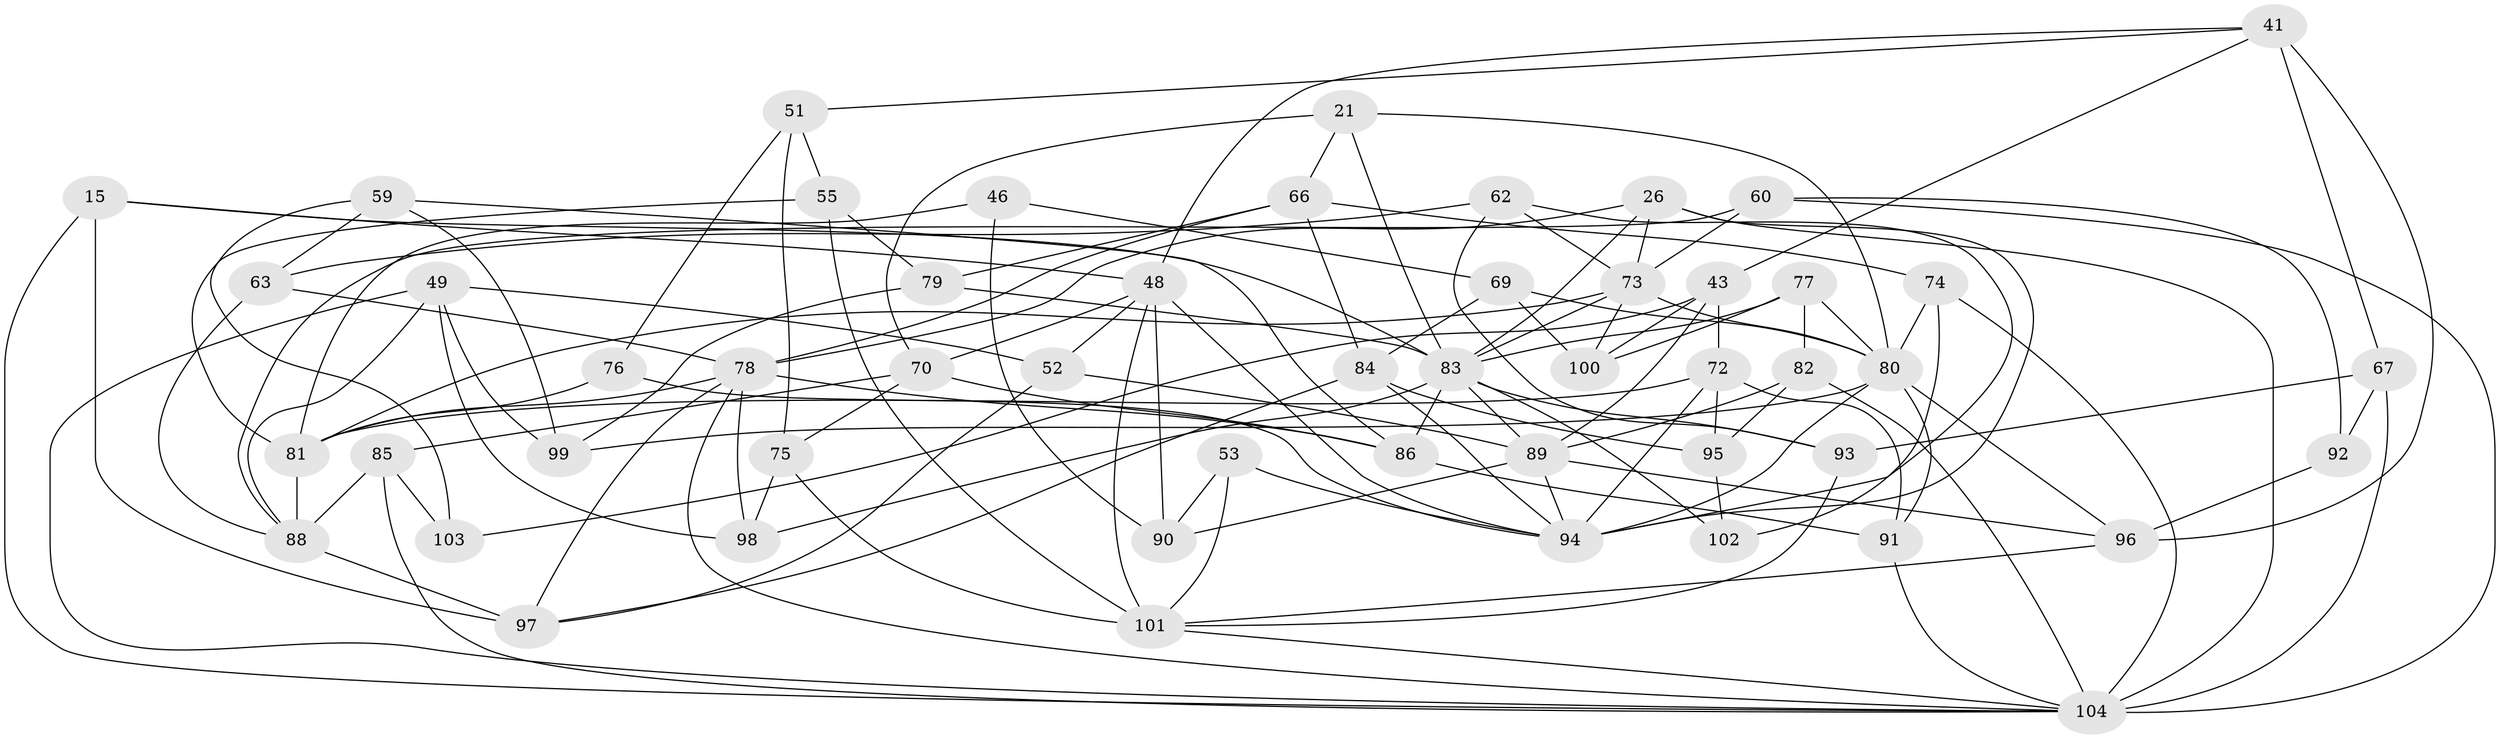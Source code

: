 // original degree distribution, {4: 1.0}
// Generated by graph-tools (version 1.1) at 2025/59/03/09/25 04:59:04]
// undirected, 52 vertices, 129 edges
graph export_dot {
graph [start="1"]
  node [color=gray90,style=filled];
  15 [super="+3"];
  21;
  26 [super="+10"];
  41 [super="+39"];
  43 [super="+27"];
  46;
  48 [super="+6+19"];
  49 [super="+38"];
  51;
  52;
  53;
  55;
  59;
  60 [super="+23"];
  62;
  63;
  66 [super="+20"];
  67 [super="+31+50"];
  69;
  70 [super="+45"];
  72 [super="+71"];
  73 [super="+13+34"];
  74 [super="+61"];
  75;
  76;
  77;
  78 [super="+68"];
  79;
  80 [super="+58+28"];
  81 [super="+4+29+56"];
  82;
  83 [super="+25+54"];
  84 [super="+47"];
  85 [super="+36"];
  86 [super="+42"];
  88 [super="+12+22"];
  89 [super="+18+30"];
  90 [super="+65"];
  91;
  92;
  93;
  94 [super="+24+44+37"];
  95;
  96 [super="+7"];
  97 [super="+1"];
  98;
  99;
  100;
  101 [super="+64"];
  102;
  103;
  104 [super="+2+17+33+87"];
  15 -- 48;
  15 -- 97 [weight=2];
  15 -- 83;
  15 -- 104 [weight=2];
  21 -- 70;
  21 -- 83;
  21 -- 80;
  21 -- 66;
  26 -- 104 [weight=2];
  26 -- 78;
  26 -- 83;
  26 -- 73;
  26 -- 94;
  41 -- 51;
  41 -- 96 [weight=2];
  41 -- 48;
  41 -- 67;
  41 -- 43;
  43 -- 100;
  43 -- 89 [weight=2];
  43 -- 72;
  43 -- 103;
  46 -- 69;
  46 -- 90 [weight=2];
  46 -- 81;
  48 -- 52;
  48 -- 101 [weight=2];
  48 -- 90;
  48 -- 70;
  48 -- 94;
  49 -- 99;
  49 -- 104 [weight=2];
  49 -- 88;
  49 -- 98;
  49 -- 52;
  51 -- 55;
  51 -- 75;
  51 -- 76;
  52 -- 97;
  52 -- 89;
  53 -- 90 [weight=2];
  53 -- 94;
  53 -- 101;
  55 -- 81;
  55 -- 79;
  55 -- 101;
  59 -- 99;
  59 -- 103;
  59 -- 86;
  59 -- 63;
  60 -- 104 [weight=2];
  60 -- 88;
  60 -- 92;
  60 -- 73 [weight=2];
  62 -- 73;
  62 -- 63;
  62 -- 93;
  62 -- 94;
  63 -- 78;
  63 -- 88;
  66 -- 79;
  66 -- 74;
  66 -- 84 [weight=2];
  66 -- 78;
  67 -- 92 [weight=2];
  67 -- 93;
  67 -- 104 [weight=4];
  69 -- 100;
  69 -- 84;
  69 -- 80;
  70 -- 75;
  70 -- 85 [weight=2];
  70 -- 86;
  72 -- 95;
  72 -- 94 [weight=2];
  72 -- 81;
  72 -- 91;
  73 -- 81 [weight=3];
  73 -- 100;
  73 -- 83;
  73 -- 80;
  74 -- 102 [weight=2];
  74 -- 80 [weight=2];
  74 -- 104;
  75 -- 98;
  75 -- 101;
  76 -- 81 [weight=2];
  76 -- 94;
  77 -- 82;
  77 -- 100;
  77 -- 83;
  77 -- 80;
  78 -- 98;
  78 -- 97;
  78 -- 81;
  78 -- 86;
  78 -- 104;
  79 -- 99;
  79 -- 83;
  80 -- 99;
  80 -- 96;
  80 -- 91;
  80 -- 94;
  81 -- 88 [weight=3];
  82 -- 89;
  82 -- 95;
  82 -- 104;
  83 -- 98;
  83 -- 93;
  83 -- 102;
  83 -- 86 [weight=2];
  83 -- 89;
  84 -- 97;
  84 -- 95;
  84 -- 94;
  85 -- 103 [weight=2];
  85 -- 88;
  85 -- 104;
  86 -- 91;
  88 -- 97;
  89 -- 96;
  89 -- 90;
  89 -- 94;
  91 -- 104;
  92 -- 96;
  93 -- 101;
  95 -- 102;
  96 -- 101;
  101 -- 104;
}
